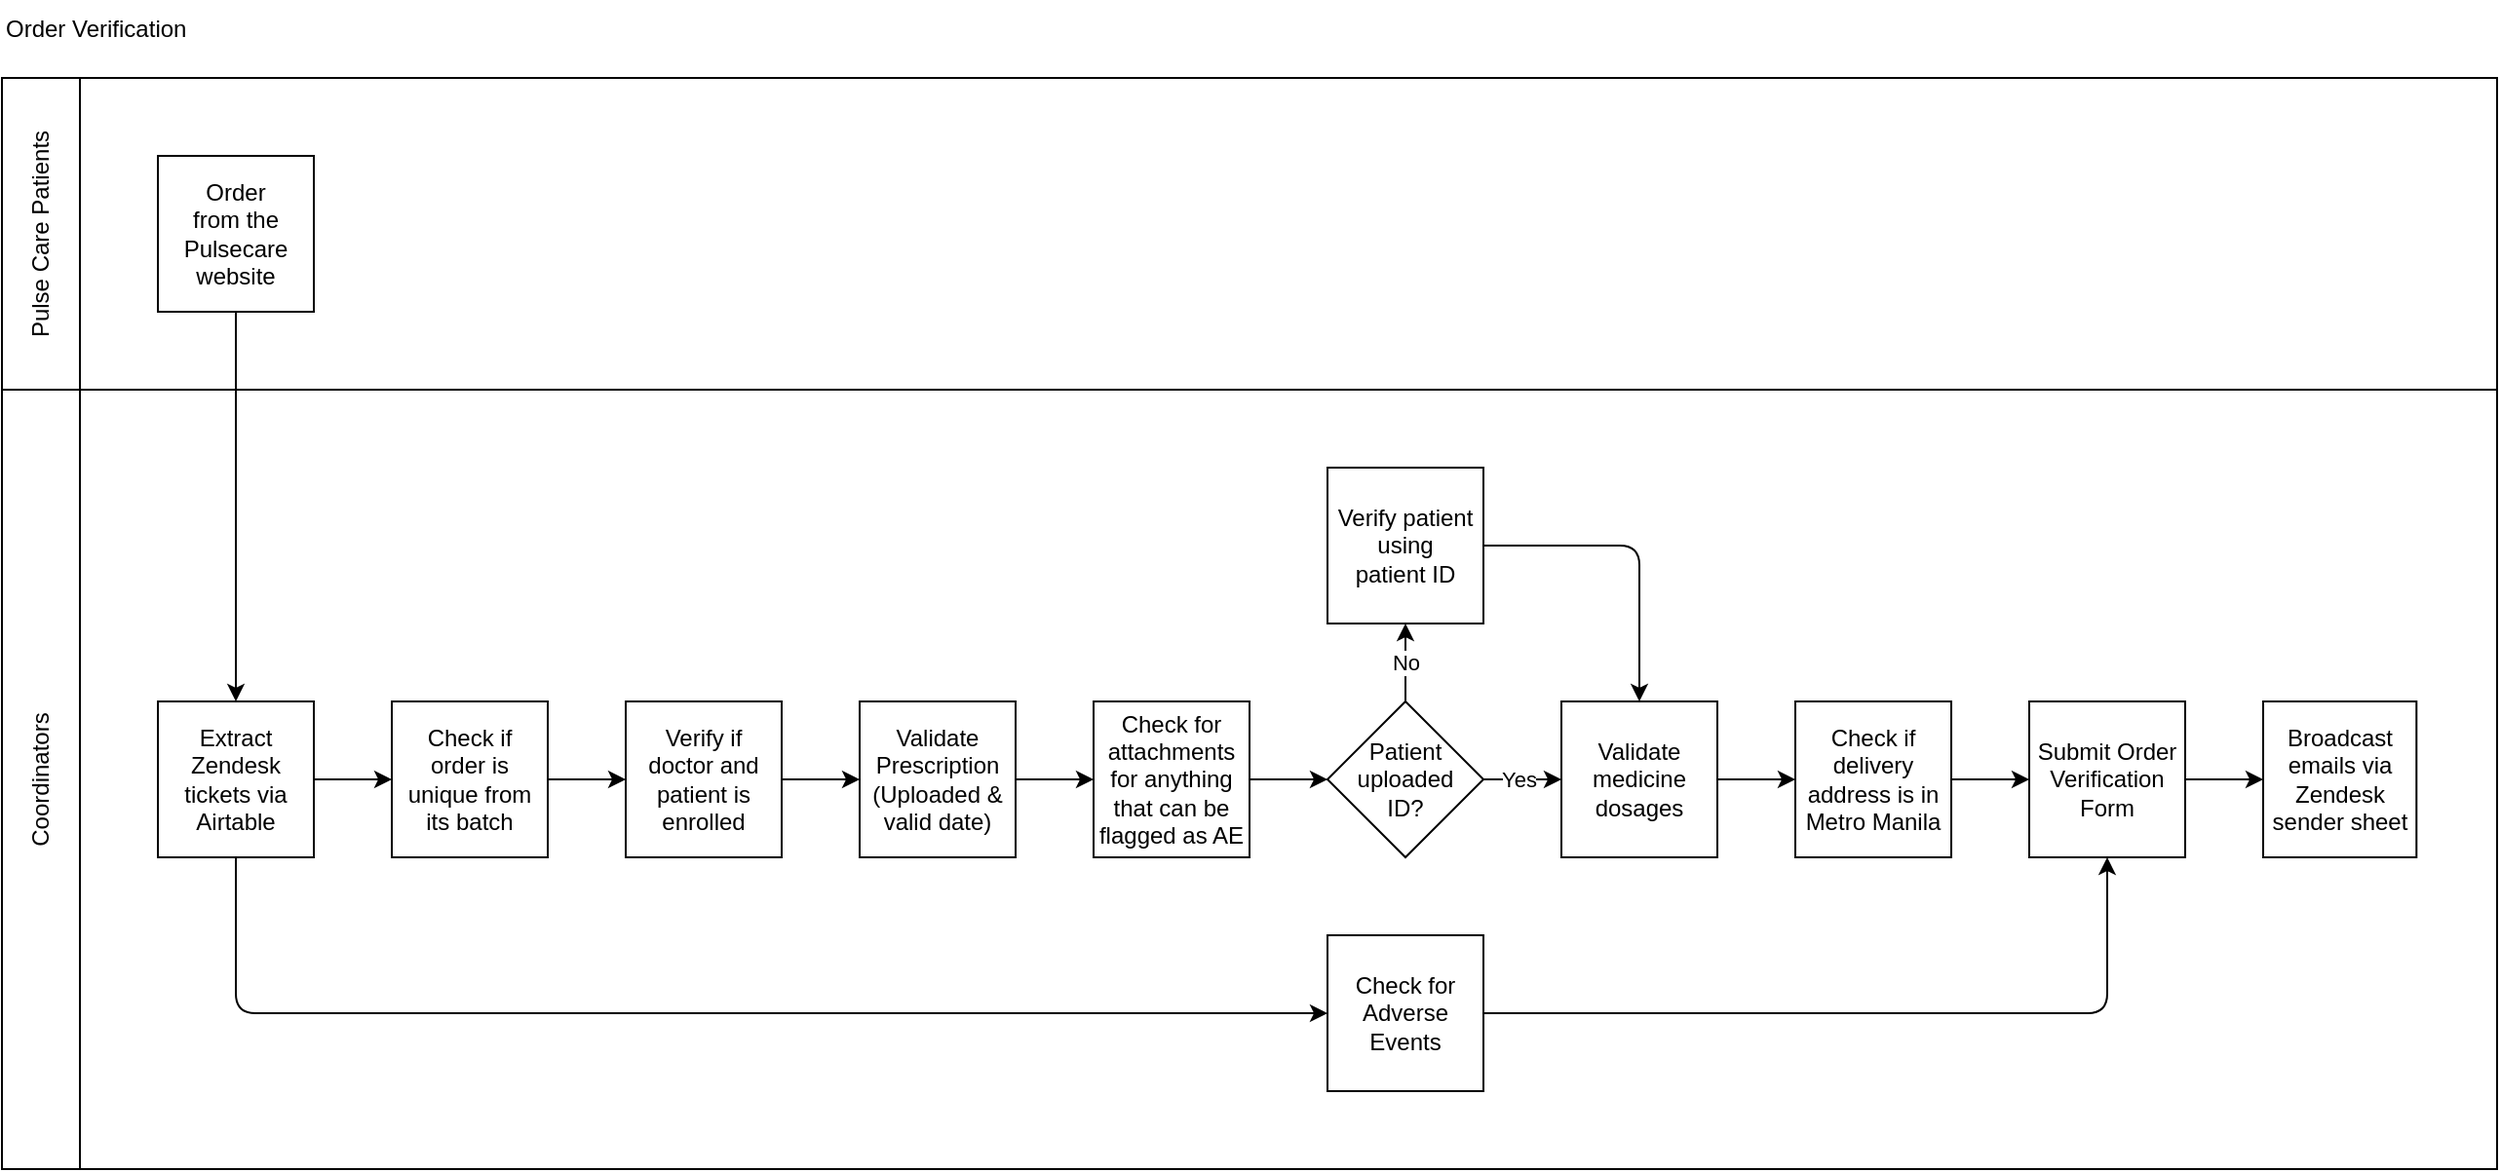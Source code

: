 <mxfile>
    <diagram id="CmBS7UL0gh0eFxzdolgg" name="Data Flow Diagram">
        <mxGraphModel dx="821" dy="-1567" grid="1" gridSize="10" guides="1" tooltips="1" connect="1" arrows="1" fold="1" page="1" pageScale="1" pageWidth="850" pageHeight="1100" math="0" shadow="0">
            <root>
                <mxCell id="0"/>
                <mxCell id="1" parent="0"/>
                <mxCell id="2" value="" style="rounded=0;whiteSpace=wrap;html=1;fillColor=none;container=0;" parent="1" vertex="1">
                    <mxGeometry x="120" y="2480" width="1240" height="400" as="geometry"/>
                </mxCell>
                <mxCell id="3" value="" style="rounded=0;whiteSpace=wrap;html=1;fillColor=none;container=0;" parent="1" vertex="1">
                    <mxGeometry x="120" y="2320" width="1240" height="160" as="geometry"/>
                </mxCell>
                <mxCell id="5" value="Pulse Care Patients" style="rounded=0;whiteSpace=wrap;html=1;fillColor=none;rotation=-90;" parent="1" vertex="1">
                    <mxGeometry x="20" y="2380" width="160" height="40" as="geometry"/>
                </mxCell>
                <mxCell id="6" value="Coordinators" style="rounded=0;whiteSpace=wrap;html=1;fillColor=none;rotation=-90;" parent="1" vertex="1">
                    <mxGeometry x="-100" y="2660" width="400" height="40" as="geometry"/>
                </mxCell>
                <mxCell id="8" style="edgeStyle=none;html=1;entryX=0.5;entryY=0;entryDx=0;entryDy=0;fontSize=12;" parent="1" source="16" target="11" edge="1">
                    <mxGeometry relative="1" as="geometry"/>
                </mxCell>
                <mxCell id="9" style="edgeStyle=none;html=1;entryX=0;entryY=0.5;entryDx=0;entryDy=0;exitX=0.5;exitY=1;exitDx=0;exitDy=0;" parent="1" source="11" target="55" edge="1">
                    <mxGeometry relative="1" as="geometry">
                        <Array as="points">
                            <mxPoint x="200" y="2800"/>
                        </Array>
                    </mxGeometry>
                </mxCell>
                <mxCell id="10" style="edgeStyle=none;html=1;entryX=0;entryY=0.5;entryDx=0;entryDy=0;" parent="1" source="11" target="59" edge="1">
                    <mxGeometry relative="1" as="geometry"/>
                </mxCell>
                <mxCell id="11" value="&lt;font style=&quot;font-size: 12px;&quot;&gt;Extract&lt;br&gt;Zendesk&lt;br&gt;tickets via&lt;br&gt;Airtable&lt;br&gt;&lt;/font&gt;" style="rounded=0;whiteSpace=wrap;html=1;fillColor=none;" parent="1" vertex="1">
                    <mxGeometry x="160" y="2640" width="80" height="80" as="geometry"/>
                </mxCell>
                <mxCell id="16" value="&lt;font style=&quot;font-size: 12px;&quot;&gt;Order&lt;br&gt;from the&lt;br&gt;Pulsecare website&lt;/font&gt;" style="rounded=0;whiteSpace=wrap;html=1;fillColor=none;" parent="1" vertex="1">
                    <mxGeometry x="160" y="2360" width="80" height="80" as="geometry"/>
                </mxCell>
                <mxCell id="32" style="edgeStyle=none;html=1;entryX=0;entryY=0.5;entryDx=0;entryDy=0;" parent="1" source="33" target="35" edge="1">
                    <mxGeometry relative="1" as="geometry">
                        <mxPoint x="520" y="2680" as="targetPoint"/>
                    </mxGeometry>
                </mxCell>
                <mxCell id="33" value="&lt;font style=&quot;font-size: 12px;&quot;&gt;Verify if&lt;br&gt;doctor and&lt;br&gt;patient is&lt;br&gt;enrolled&lt;/font&gt;" style="rounded=0;whiteSpace=wrap;html=1;fillColor=none;" parent="1" vertex="1">
                    <mxGeometry x="400" y="2640" width="80" height="80" as="geometry"/>
                </mxCell>
                <mxCell id="34" style="edgeStyle=none;html=1;entryX=0;entryY=0.5;entryDx=0;entryDy=0;" parent="1" source="35" target="48" edge="1">
                    <mxGeometry relative="1" as="geometry"/>
                </mxCell>
                <mxCell id="35" value="Validate Prescription&lt;br&gt;(Uploaded &amp;amp; valid date)" style="rounded=0;whiteSpace=wrap;html=1;fillColor=none;" parent="1" vertex="1">
                    <mxGeometry x="520" y="2640" width="80" height="80" as="geometry"/>
                </mxCell>
                <mxCell id="36" style="edgeStyle=none;html=1;entryX=0;entryY=0.5;entryDx=0;entryDy=0;" parent="1" source="37" target="39" edge="1">
                    <mxGeometry relative="1" as="geometry"/>
                </mxCell>
                <mxCell id="37" value="&lt;font style=&quot;font-size: 12px;&quot;&gt;Validate medicine dosages&lt;/font&gt;" style="rounded=0;whiteSpace=wrap;html=1;fillColor=none;" parent="1" vertex="1">
                    <mxGeometry x="880" y="2640" width="80" height="80" as="geometry"/>
                </mxCell>
                <mxCell id="38" style="edgeStyle=none;html=1;entryX=0;entryY=0.5;entryDx=0;entryDy=0;" parent="1" source="39" target="41" edge="1">
                    <mxGeometry relative="1" as="geometry"/>
                </mxCell>
                <mxCell id="39" value="&lt;font style=&quot;font-size: 12px;&quot;&gt;Check if delivery address is in&lt;br&gt;Metro Manila&lt;/font&gt;" style="rounded=0;whiteSpace=wrap;html=1;fillColor=none;" parent="1" vertex="1">
                    <mxGeometry x="1000" y="2640" width="80" height="80" as="geometry"/>
                </mxCell>
                <mxCell id="40" style="edgeStyle=none;html=1;entryX=0;entryY=0.5;entryDx=0;entryDy=0;" parent="1" source="41" target="43" edge="1">
                    <mxGeometry relative="1" as="geometry"/>
                </mxCell>
                <mxCell id="41" value="Submit Order Verification Form" style="rounded=0;whiteSpace=wrap;html=1;fillColor=none;" parent="1" vertex="1">
                    <mxGeometry x="1120" y="2640" width="80" height="80" as="geometry"/>
                </mxCell>
                <mxCell id="43" value="Broadcast emails via Zendesk sender sheet" style="rounded=0;whiteSpace=wrap;html=1;fillColor=none;" parent="1" vertex="1">
                    <mxGeometry x="1240.003" y="2640" width="78.644" height="80" as="geometry"/>
                </mxCell>
                <mxCell id="47" style="edgeStyle=none;html=1;" parent="1" source="48" target="53" edge="1">
                    <mxGeometry relative="1" as="geometry"/>
                </mxCell>
                <mxCell id="48" value="Check for attachments for anything that can be flagged as AE" style="rounded=0;whiteSpace=wrap;html=1;fillColor=none;" parent="1" vertex="1">
                    <mxGeometry x="640" y="2640" width="80" height="80" as="geometry"/>
                </mxCell>
                <mxCell id="49" style="edgeStyle=none;html=1;entryX=0;entryY=0.5;entryDx=0;entryDy=0;" parent="1" source="53" target="37" edge="1">
                    <mxGeometry relative="1" as="geometry"/>
                </mxCell>
                <mxCell id="50" value="Yes" style="edgeLabel;html=1;align=center;verticalAlign=middle;resizable=0;points=[];" parent="49" vertex="1" connectable="0">
                    <mxGeometry x="-0.108" y="1" relative="1" as="geometry">
                        <mxPoint y="1" as="offset"/>
                    </mxGeometry>
                </mxCell>
                <mxCell id="51" style="edgeStyle=none;html=1;" parent="1" source="53" target="57" edge="1">
                    <mxGeometry relative="1" as="geometry"/>
                </mxCell>
                <mxCell id="52" value="No" style="edgeLabel;html=1;align=center;verticalAlign=middle;resizable=0;points=[];" parent="51" vertex="1" connectable="0">
                    <mxGeometry x="-0.363" relative="1" as="geometry">
                        <mxPoint y="-8" as="offset"/>
                    </mxGeometry>
                </mxCell>
                <mxCell id="53" value="Patient uploaded&lt;br&gt;ID?" style="rhombus;whiteSpace=wrap;html=1;" parent="1" vertex="1">
                    <mxGeometry x="760" y="2640" width="80" height="80" as="geometry"/>
                </mxCell>
                <mxCell id="54" style="edgeStyle=none;html=1;entryX=0.5;entryY=1;entryDx=0;entryDy=0;" parent="1" source="55" target="41" edge="1">
                    <mxGeometry relative="1" as="geometry">
                        <Array as="points">
                            <mxPoint x="1160" y="2800"/>
                        </Array>
                    </mxGeometry>
                </mxCell>
                <mxCell id="55" value="Check for&lt;br&gt;Adverse&lt;br&gt;Events" style="rounded=0;whiteSpace=wrap;html=1;fillColor=none;" parent="1" vertex="1">
                    <mxGeometry x="760" y="2760" width="80" height="80" as="geometry"/>
                </mxCell>
                <mxCell id="56" style="edgeStyle=none;html=1;entryX=0.5;entryY=0;entryDx=0;entryDy=0;" parent="1" source="57" target="37" edge="1">
                    <mxGeometry relative="1" as="geometry">
                        <Array as="points">
                            <mxPoint x="920" y="2560"/>
                        </Array>
                    </mxGeometry>
                </mxCell>
                <mxCell id="57" value="Verify patient using&lt;br&gt;patient ID" style="rounded=0;whiteSpace=wrap;html=1;fillColor=none;" parent="1" vertex="1">
                    <mxGeometry x="760" y="2520" width="80" height="80" as="geometry"/>
                </mxCell>
                <mxCell id="58" style="edgeStyle=none;html=1;" parent="1" source="59" target="33" edge="1">
                    <mxGeometry relative="1" as="geometry"/>
                </mxCell>
                <mxCell id="59" value="&lt;font style=&quot;font-size: 12px;&quot;&gt;Check if&lt;br&gt;order is unique from&lt;br&gt;its batch&lt;br&gt;&lt;/font&gt;" style="rounded=0;whiteSpace=wrap;html=1;fillColor=none;" parent="1" vertex="1">
                    <mxGeometry x="280" y="2640" width="80" height="80" as="geometry"/>
                </mxCell>
                <mxCell id="60" value="Order Verification" style="text;html=1;align=left;verticalAlign=middle;resizable=0;points=[];autosize=1;strokeColor=none;fillColor=none;" parent="1" vertex="1">
                    <mxGeometry x="80" y="2280" width="120" height="30" as="geometry"/>
                </mxCell>
            </root>
        </mxGraphModel>
    </diagram>
    <diagram id="OAnDzm1tk-_P3TmkvpsR" name="Decision Tree">
        <mxGraphModel dx="1037" dy="2110" grid="1" gridSize="10" guides="1" tooltips="1" connect="1" arrows="1" fold="1" page="1" pageScale="1" pageWidth="850" pageHeight="1100" math="0" shadow="0">
            <root>
                <mxCell id="0"/>
                <mxCell id="1" parent="0"/>
                <mxCell id="olfd3m0QtoPjhlnfAnK3-72" value="Order Verification" style="text;html=1;align=left;verticalAlign=middle;resizable=0;points=[];autosize=1;strokeColor=none;fillColor=none;" parent="1" vertex="1">
                    <mxGeometry x="1760" y="80" width="120" height="30" as="geometry"/>
                </mxCell>
                <mxCell id="91wBAYQt74z-0xyMlqAN-1" style="edgeStyle=none;html=1;exitX=0.5;exitY=1;exitDx=0;exitDy=0;entryX=0.5;entryY=0;entryDx=0;entryDy=0;" parent="1" source="91wBAYQt74z-0xyMlqAN-5" target="91wBAYQt74z-0xyMlqAN-6" edge="1">
                    <mxGeometry relative="1" as="geometry">
                        <Array as="points">
                            <mxPoint x="1900" y="220"/>
                            <mxPoint x="1820" y="220"/>
                        </Array>
                    </mxGeometry>
                </mxCell>
                <mxCell id="91wBAYQt74z-0xyMlqAN-2" value="No" style="edgeLabel;html=1;align=center;verticalAlign=middle;resizable=0;points=[];" parent="91wBAYQt74z-0xyMlqAN-1" vertex="1" connectable="0">
                    <mxGeometry x="0.045" y="-1" relative="1" as="geometry">
                        <mxPoint as="offset"/>
                    </mxGeometry>
                </mxCell>
                <mxCell id="91wBAYQt74z-0xyMlqAN-3" style="edgeStyle=none;html=1;exitX=0.5;exitY=1;exitDx=0;exitDy=0;entryX=0.5;entryY=0;entryDx=0;entryDy=0;" parent="1" source="91wBAYQt74z-0xyMlqAN-5" edge="1">
                    <mxGeometry relative="1" as="geometry">
                        <mxPoint x="1980" y="240" as="targetPoint"/>
                        <Array as="points">
                            <mxPoint x="1900" y="220"/>
                            <mxPoint x="1980" y="220"/>
                        </Array>
                    </mxGeometry>
                </mxCell>
                <mxCell id="91wBAYQt74z-0xyMlqAN-4" value="Yes" style="edgeLabel;html=1;align=center;verticalAlign=middle;resizable=0;points=[];" parent="91wBAYQt74z-0xyMlqAN-3" vertex="1" connectable="0">
                    <mxGeometry x="-0.102" y="1" relative="1" as="geometry">
                        <mxPoint x="6" as="offset"/>
                    </mxGeometry>
                </mxCell>
                <mxCell id="91wBAYQt74z-0xyMlqAN-5" value="&lt;font style=&quot;font-size: 12px;&quot;&gt;Unique order for this batch?&lt;br&gt;&lt;/font&gt;" style="rounded=0;whiteSpace=wrap;html=1;fillColor=none;" parent="1" vertex="1">
                    <mxGeometry x="1840" y="140" width="120" height="60" as="geometry"/>
                </mxCell>
                <mxCell id="91wBAYQt74z-0xyMlqAN-6" value="&lt;font style=&quot;font-size: 12px;&quot;&gt;Duplicate Order&lt;br&gt;SMS&lt;br&gt;&lt;/font&gt;" style="rounded=0;whiteSpace=wrap;html=1;fillColor=none;" parent="1" vertex="1">
                    <mxGeometry x="1760" y="240" width="120" height="60" as="geometry"/>
                </mxCell>
                <mxCell id="91wBAYQt74z-0xyMlqAN-8" style="edgeStyle=none;html=1;exitX=0.5;exitY=1;exitDx=0;exitDy=0;entryX=0.5;entryY=0;entryDx=0;entryDy=0;" parent="1" source="91wBAYQt74z-0xyMlqAN-12" target="91wBAYQt74z-0xyMlqAN-18" edge="1">
                    <mxGeometry relative="1" as="geometry">
                        <Array as="points">
                            <mxPoint x="2100" y="980"/>
                            <mxPoint x="1980" y="980"/>
                        </Array>
                    </mxGeometry>
                </mxCell>
                <mxCell id="91wBAYQt74z-0xyMlqAN-9" value="No" style="edgeLabel;html=1;align=center;verticalAlign=middle;resizable=0;points=[];" parent="91wBAYQt74z-0xyMlqAN-8" vertex="1" connectable="0">
                    <mxGeometry x="0.034" y="-2" relative="1" as="geometry">
                        <mxPoint x="43" y="2" as="offset"/>
                    </mxGeometry>
                </mxCell>
                <mxCell id="91wBAYQt74z-0xyMlqAN-10" style="edgeStyle=none;html=1;exitX=0.5;exitY=1;exitDx=0;exitDy=0;entryX=0.5;entryY=0;entryDx=0;entryDy=0;" parent="1" source="91wBAYQt74z-0xyMlqAN-12" target="91wBAYQt74z-0xyMlqAN-47" edge="1">
                    <mxGeometry relative="1" as="geometry">
                        <Array as="points">
                            <mxPoint x="2100" y="980"/>
                            <mxPoint x="2140" y="980"/>
                        </Array>
                    </mxGeometry>
                </mxCell>
                <mxCell id="91wBAYQt74z-0xyMlqAN-11" value="Yes" style="edgeLabel;html=1;align=center;verticalAlign=middle;resizable=0;points=[];" parent="91wBAYQt74z-0xyMlqAN-10" vertex="1" connectable="0">
                    <mxGeometry x="0.002" relative="1" as="geometry">
                        <mxPoint as="offset"/>
                    </mxGeometry>
                </mxCell>
                <mxCell id="91wBAYQt74z-0xyMlqAN-12" value="&lt;font style=&quot;font-size: 12px;&quot;&gt;Uploaded Prescription?&lt;br&gt;&lt;/font&gt;" style="rounded=0;whiteSpace=wrap;html=1;fillColor=none;" parent="1" vertex="1">
                    <mxGeometry x="2040" y="900" width="120" height="60" as="geometry"/>
                </mxCell>
                <mxCell id="91wBAYQt74z-0xyMlqAN-18" value="&lt;font style=&quot;font-size: 12px;&quot;&gt;No Prescription&lt;br&gt;SMS&lt;br&gt;&lt;/font&gt;" style="rounded=0;whiteSpace=wrap;html=1;fillColor=none;" parent="1" vertex="1">
                    <mxGeometry x="1920" y="1000" width="120" height="60" as="geometry"/>
                </mxCell>
                <mxCell id="91wBAYQt74z-0xyMlqAN-19" style="edgeStyle=none;html=1;exitX=0.5;exitY=1;exitDx=0;exitDy=0;entryX=0.5;entryY=0;entryDx=0;entryDy=0;" parent="1" source="91wBAYQt74z-0xyMlqAN-23" target="91wBAYQt74z-0xyMlqAN-24" edge="1">
                    <mxGeometry relative="1" as="geometry">
                        <Array as="points">
                            <mxPoint x="2220" y="1280"/>
                            <mxPoint x="2100" y="1280"/>
                        </Array>
                    </mxGeometry>
                </mxCell>
                <mxCell id="91wBAYQt74z-0xyMlqAN-20" value="No" style="edgeLabel;html=1;align=center;verticalAlign=middle;resizable=0;points=[];" parent="91wBAYQt74z-0xyMlqAN-19" vertex="1" connectable="0">
                    <mxGeometry x="-0.0" relative="1" as="geometry">
                        <mxPoint x="40" as="offset"/>
                    </mxGeometry>
                </mxCell>
                <mxCell id="91wBAYQt74z-0xyMlqAN-21" style="edgeStyle=none;html=1;exitX=0.5;exitY=1;exitDx=0;exitDy=0;entryX=0.5;entryY=0;entryDx=0;entryDy=0;" parent="1" source="91wBAYQt74z-0xyMlqAN-23" target="91wBAYQt74z-0xyMlqAN-29" edge="1">
                    <mxGeometry relative="1" as="geometry">
                        <Array as="points">
                            <mxPoint x="2220" y="1280"/>
                            <mxPoint x="2260" y="1280"/>
                        </Array>
                    </mxGeometry>
                </mxCell>
                <mxCell id="91wBAYQt74z-0xyMlqAN-22" value="Yes" style="edgeLabel;html=1;align=center;verticalAlign=middle;resizable=0;points=[];" parent="91wBAYQt74z-0xyMlqAN-21" vertex="1" connectable="0">
                    <mxGeometry x="0.008" relative="1" as="geometry">
                        <mxPoint as="offset"/>
                    </mxGeometry>
                </mxCell>
                <mxCell id="91wBAYQt74z-0xyMlqAN-23" value="&lt;font style=&quot;font-size: 12px;&quot;&gt;Valid Prescription?&lt;br&gt;&lt;/font&gt;" style="rounded=0;whiteSpace=wrap;html=1;fillColor=none;" parent="1" vertex="1">
                    <mxGeometry x="2160" y="1200" width="120" height="60" as="geometry"/>
                </mxCell>
                <mxCell id="91wBAYQt74z-0xyMlqAN-24" value="&lt;font style=&quot;font-size: 12px;&quot;&gt;No Prescription&lt;br&gt;SMS&lt;br&gt;&lt;/font&gt;" style="rounded=0;whiteSpace=wrap;html=1;fillColor=none;" parent="1" vertex="1">
                    <mxGeometry x="2040" y="1300" width="120" height="60" as="geometry"/>
                </mxCell>
                <mxCell id="91wBAYQt74z-0xyMlqAN-25" style="edgeStyle=none;html=1;exitX=0.5;exitY=1;exitDx=0;exitDy=0;entryX=0.5;entryY=0;entryDx=0;entryDy=0;" parent="1" source="91wBAYQt74z-0xyMlqAN-29" target="91wBAYQt74z-0xyMlqAN-30" edge="1">
                    <mxGeometry relative="1" as="geometry">
                        <Array as="points">
                            <mxPoint x="2260" y="1380"/>
                            <mxPoint x="2140" y="1380"/>
                        </Array>
                    </mxGeometry>
                </mxCell>
                <mxCell id="91wBAYQt74z-0xyMlqAN-26" value="No" style="edgeLabel;html=1;align=center;verticalAlign=middle;resizable=0;points=[];" parent="91wBAYQt74z-0xyMlqAN-25" vertex="1" connectable="0">
                    <mxGeometry x="-0.003" relative="1" as="geometry">
                        <mxPoint x="40" as="offset"/>
                    </mxGeometry>
                </mxCell>
                <mxCell id="91wBAYQt74z-0xyMlqAN-27" style="edgeStyle=none;html=1;exitX=0.5;exitY=1;exitDx=0;exitDy=0;entryX=0.5;entryY=0;entryDx=0;entryDy=0;" parent="1" source="91wBAYQt74z-0xyMlqAN-29" edge="1">
                    <mxGeometry relative="1" as="geometry">
                        <Array as="points">
                            <mxPoint x="2260" y="1380"/>
                            <mxPoint x="2300" y="1380"/>
                        </Array>
                        <mxPoint x="2300" y="1400" as="targetPoint"/>
                    </mxGeometry>
                </mxCell>
                <mxCell id="91wBAYQt74z-0xyMlqAN-28" value="Yes" style="edgeLabel;html=1;align=center;verticalAlign=middle;resizable=0;points=[];" parent="91wBAYQt74z-0xyMlqAN-27" vertex="1" connectable="0">
                    <mxGeometry x="0.006" relative="1" as="geometry">
                        <mxPoint as="offset"/>
                    </mxGeometry>
                </mxCell>
                <mxCell id="91wBAYQt74z-0xyMlqAN-29" value="&lt;font style=&quot;font-size: 12px;&quot;&gt;Metro Manila Delivery?&lt;br&gt;&lt;/font&gt;" style="rounded=0;whiteSpace=wrap;html=1;fillColor=none;" parent="1" vertex="1">
                    <mxGeometry x="2200" y="1300" width="120" height="60" as="geometry"/>
                </mxCell>
                <mxCell id="91wBAYQt74z-0xyMlqAN-30" value="&lt;font style=&quot;font-size: 12px;&quot;&gt;Non-MM Delivery&lt;br&gt;SMS&lt;br&gt;&lt;/font&gt;" style="rounded=0;whiteSpace=wrap;html=1;fillColor=none;" parent="1" vertex="1">
                    <mxGeometry x="2080" y="1400" width="120" height="60" as="geometry"/>
                </mxCell>
                <mxCell id="91wBAYQt74z-0xyMlqAN-31" style="edgeStyle=none;html=1;exitX=0.5;exitY=1;exitDx=0;exitDy=0;entryX=0.5;entryY=0;entryDx=0;entryDy=0;" parent="1" source="91wBAYQt74z-0xyMlqAN-35" target="91wBAYQt74z-0xyMlqAN-36" edge="1">
                    <mxGeometry relative="1" as="geometry">
                        <Array as="points">
                            <mxPoint x="2180" y="1180"/>
                            <mxPoint x="2060" y="1180"/>
                        </Array>
                    </mxGeometry>
                </mxCell>
                <mxCell id="91wBAYQt74z-0xyMlqAN-32" value="No" style="edgeLabel;html=1;align=center;verticalAlign=middle;resizable=0;points=[];" parent="91wBAYQt74z-0xyMlqAN-31" vertex="1" connectable="0">
                    <mxGeometry x="-0.001" relative="1" as="geometry">
                        <mxPoint x="40" as="offset"/>
                    </mxGeometry>
                </mxCell>
                <mxCell id="91wBAYQt74z-0xyMlqAN-33" style="edgeStyle=none;html=1;exitX=0.5;exitY=1;exitDx=0;exitDy=0;entryX=0.5;entryY=0;entryDx=0;entryDy=0;" parent="1" source="91wBAYQt74z-0xyMlqAN-35" target="91wBAYQt74z-0xyMlqAN-23" edge="1">
                    <mxGeometry relative="1" as="geometry">
                        <Array as="points">
                            <mxPoint x="2180" y="1180"/>
                            <mxPoint x="2220" y="1180"/>
                        </Array>
                    </mxGeometry>
                </mxCell>
                <mxCell id="91wBAYQt74z-0xyMlqAN-34" value="Yes" style="edgeLabel;html=1;align=center;verticalAlign=middle;resizable=0;points=[];" parent="91wBAYQt74z-0xyMlqAN-33" vertex="1" connectable="0">
                    <mxGeometry x="0.002" relative="1" as="geometry">
                        <mxPoint as="offset"/>
                    </mxGeometry>
                </mxCell>
                <mxCell id="91wBAYQt74z-0xyMlqAN-35" value="&lt;font style=&quot;font-size: 12px;&quot;&gt;Order quantity exceeded prescription?&lt;br&gt;&lt;/font&gt;" style="rounded=0;whiteSpace=wrap;html=1;fillColor=none;" parent="1" vertex="1">
                    <mxGeometry x="2120" y="1100" width="120" height="60" as="geometry"/>
                </mxCell>
                <mxCell id="91wBAYQt74z-0xyMlqAN-36" value="&lt;font style=&quot;font-size: 12px;&quot;&gt;Renew RX&lt;br&gt;SMS&lt;br&gt;&lt;/font&gt;" style="rounded=0;whiteSpace=wrap;html=1;fillColor=none;" parent="1" vertex="1">
                    <mxGeometry x="2000" y="1200" width="120" height="60" as="geometry"/>
                </mxCell>
                <mxCell id="91wBAYQt74z-0xyMlqAN-37" value="&lt;font style=&quot;font-size: 12px;&quot;&gt;Unenrolled Patient&lt;br&gt;SMS&lt;br&gt;&lt;/font&gt;" style="rounded=0;whiteSpace=wrap;html=1;fillColor=none;" parent="1" vertex="1">
                    <mxGeometry x="1760" y="540" width="120" height="60" as="geometry"/>
                </mxCell>
                <mxCell id="91wBAYQt74z-0xyMlqAN-38" style="edgeStyle=none;html=1;exitX=0.5;exitY=1;exitDx=0;exitDy=0;" parent="1" source="91wBAYQt74z-0xyMlqAN-42" edge="1">
                    <mxGeometry relative="1" as="geometry">
                        <Array as="points">
                            <mxPoint x="2060" y="520"/>
                            <mxPoint x="2100" y="520"/>
                        </Array>
                        <mxPoint x="2100" y="540" as="targetPoint"/>
                    </mxGeometry>
                </mxCell>
                <mxCell id="91wBAYQt74z-0xyMlqAN-39" value="Yes" style="edgeLabel;html=1;align=center;verticalAlign=middle;resizable=0;points=[];" parent="91wBAYQt74z-0xyMlqAN-38" vertex="1" connectable="0">
                    <mxGeometry x="-0.085" y="1" relative="1" as="geometry">
                        <mxPoint x="3" y="1" as="offset"/>
                    </mxGeometry>
                </mxCell>
                <mxCell id="91wBAYQt74z-0xyMlqAN-40" style="edgeStyle=none;html=1;exitX=0.5;exitY=1;exitDx=0;exitDy=0;entryX=0.5;entryY=0;entryDx=0;entryDy=0;" parent="1" source="91wBAYQt74z-0xyMlqAN-42" target="91wBAYQt74z-0xyMlqAN-37" edge="1">
                    <mxGeometry relative="1" as="geometry">
                        <Array as="points">
                            <mxPoint x="2060" y="520"/>
                            <mxPoint x="1820" y="520"/>
                        </Array>
                    </mxGeometry>
                </mxCell>
                <mxCell id="91wBAYQt74z-0xyMlqAN-41" value="No" style="edgeLabel;html=1;align=center;verticalAlign=middle;resizable=0;points=[];" parent="91wBAYQt74z-0xyMlqAN-40" vertex="1" connectable="0">
                    <mxGeometry x="-0.195" y="-2" relative="1" as="geometry">
                        <mxPoint x="73" y="2" as="offset"/>
                    </mxGeometry>
                </mxCell>
                <mxCell id="91wBAYQt74z-0xyMlqAN-42" value="&lt;font style=&quot;font-size: 12px;&quot;&gt;Enrolled Patient?&lt;br&gt;&lt;/font&gt;" style="rounded=0;whiteSpace=wrap;html=1;fillColor=none;" parent="1" vertex="1">
                    <mxGeometry x="2000" y="440" width="120" height="60" as="geometry"/>
                </mxCell>
                <mxCell id="91wBAYQt74z-0xyMlqAN-43" style="edgeStyle=none;html=1;exitX=0.5;exitY=1;exitDx=0;exitDy=0;entryX=0.5;entryY=0;entryDx=0;entryDy=0;" parent="1" source="91wBAYQt74z-0xyMlqAN-47" target="91wBAYQt74z-0xyMlqAN-48" edge="1">
                    <mxGeometry relative="1" as="geometry">
                        <Array as="points">
                            <mxPoint x="2140" y="1080"/>
                            <mxPoint x="2020" y="1080"/>
                        </Array>
                    </mxGeometry>
                </mxCell>
                <mxCell id="91wBAYQt74z-0xyMlqAN-44" value="No" style="edgeLabel;html=1;align=center;verticalAlign=middle;resizable=0;points=[];" parent="91wBAYQt74z-0xyMlqAN-43" vertex="1" connectable="0">
                    <mxGeometry x="0.016" y="-2" relative="1" as="geometry">
                        <mxPoint x="41" y="2" as="offset"/>
                    </mxGeometry>
                </mxCell>
                <mxCell id="91wBAYQt74z-0xyMlqAN-45" style="edgeStyle=none;html=1;exitX=0.5;exitY=1;exitDx=0;exitDy=0;entryX=0.5;entryY=0;entryDx=0;entryDy=0;" parent="1" source="91wBAYQt74z-0xyMlqAN-47" target="91wBAYQt74z-0xyMlqAN-35" edge="1">
                    <mxGeometry relative="1" as="geometry">
                        <Array as="points">
                            <mxPoint x="2140" y="1080"/>
                            <mxPoint x="2180" y="1080"/>
                        </Array>
                    </mxGeometry>
                </mxCell>
                <mxCell id="91wBAYQt74z-0xyMlqAN-46" value="Yes" style="edgeLabel;html=1;align=center;verticalAlign=middle;resizable=0;points=[];" parent="91wBAYQt74z-0xyMlqAN-45" vertex="1" connectable="0">
                    <mxGeometry x="0.019" y="-1" relative="1" as="geometry">
                        <mxPoint x="-1" y="-1" as="offset"/>
                    </mxGeometry>
                </mxCell>
                <mxCell id="91wBAYQt74z-0xyMlqAN-47" value="&lt;font style=&quot;font-size: 12px;&quot;&gt;Valid Prescription Date (&amp;lt;1 year / not postdated)?&lt;br&gt;&lt;/font&gt;" style="rounded=0;whiteSpace=wrap;html=1;fillColor=none;" parent="1" vertex="1">
                    <mxGeometry x="2080" y="1000" width="120" height="60" as="geometry"/>
                </mxCell>
                <mxCell id="91wBAYQt74z-0xyMlqAN-48" value="&lt;font style=&quot;font-size: 12px;&quot;&gt;Outdated / Postdated&lt;br&gt;RX SMS&lt;br&gt;&lt;/font&gt;" style="rounded=0;whiteSpace=wrap;html=1;fillColor=none;" parent="1" vertex="1">
                    <mxGeometry x="1960" y="1100" width="120" height="60" as="geometry"/>
                </mxCell>
                <mxCell id="91wBAYQt74z-0xyMlqAN-49" value="&lt;font style=&quot;font-size: 12px;&quot;&gt;Order Acknowledgement SMS&lt;br&gt;&lt;br&gt;(With Bank Details)&lt;br&gt;&lt;/font&gt;" style="rounded=0;whiteSpace=wrap;html=1;fillColor=none;" parent="1" vertex="1">
                    <mxGeometry x="2320" y="1500" width="120" height="120" as="geometry"/>
                </mxCell>
                <mxCell id="91wBAYQt74z-0xyMlqAN-50" value="&lt;font style=&quot;font-size: 12px;&quot;&gt;Order Acknowledgement SMS&lt;br&gt;&lt;br&gt;(No Bank Details)&lt;br&gt;&lt;/font&gt;" style="rounded=0;whiteSpace=wrap;html=1;fillColor=none;" parent="1" vertex="1">
                    <mxGeometry x="2160" y="1500" width="120" height="120" as="geometry"/>
                </mxCell>
                <mxCell id="91wBAYQt74z-0xyMlqAN-52" style="edgeStyle=none;html=1;exitX=0.5;exitY=1;exitDx=0;exitDy=0;entryX=0.5;entryY=0;entryDx=0;entryDy=0;" parent="1" edge="1">
                    <mxGeometry relative="1" as="geometry">
                        <Array as="points">
                            <mxPoint x="2780" y="1220"/>
                            <mxPoint x="2700" y="1220"/>
                        </Array>
                        <mxPoint x="2780" y="1200" as="sourcePoint"/>
                    </mxGeometry>
                </mxCell>
                <mxCell id="91wBAYQt74z-0xyMlqAN-57" style="edgeStyle=none;html=1;exitX=0.5;exitY=1;exitDx=0;exitDy=0;entryX=0.5;entryY=0;entryDx=0;entryDy=0;" parent="1" source="91wBAYQt74z-0xyMlqAN-61" target="91wBAYQt74z-0xyMlqAN-50" edge="1">
                    <mxGeometry relative="1" as="geometry">
                        <Array as="points">
                            <mxPoint x="2300" y="1480"/>
                            <mxPoint x="2220" y="1480"/>
                        </Array>
                    </mxGeometry>
                </mxCell>
                <mxCell id="91wBAYQt74z-0xyMlqAN-58" value="Cash on Delivery" style="edgeLabel;html=1;align=center;verticalAlign=middle;resizable=0;points=[];" parent="91wBAYQt74z-0xyMlqAN-57" vertex="1" connectable="0">
                    <mxGeometry x="0.325" relative="1" as="geometry">
                        <mxPoint as="offset"/>
                    </mxGeometry>
                </mxCell>
                <mxCell id="91wBAYQt74z-0xyMlqAN-59" style="edgeStyle=none;html=1;exitX=0.5;exitY=1;exitDx=0;exitDy=0;entryX=0.5;entryY=0;entryDx=0;entryDy=0;" parent="1" source="91wBAYQt74z-0xyMlqAN-61" target="91wBAYQt74z-0xyMlqAN-49" edge="1">
                    <mxGeometry relative="1" as="geometry">
                        <Array as="points">
                            <mxPoint x="2300" y="1480"/>
                            <mxPoint x="2380" y="1480"/>
                        </Array>
                    </mxGeometry>
                </mxCell>
                <mxCell id="91wBAYQt74z-0xyMlqAN-60" value="Bank Transfer" style="edgeLabel;html=1;align=center;verticalAlign=middle;resizable=0;points=[];" parent="91wBAYQt74z-0xyMlqAN-59" vertex="1" connectable="0">
                    <mxGeometry x="0.342" relative="1" as="geometry">
                        <mxPoint as="offset"/>
                    </mxGeometry>
                </mxCell>
                <mxCell id="91wBAYQt74z-0xyMlqAN-61" value="&lt;font style=&quot;font-size: 12px;&quot;&gt;Payment Method?&lt;br&gt;&lt;/font&gt;" style="rounded=0;whiteSpace=wrap;html=1;fillColor=none;" parent="1" vertex="1">
                    <mxGeometry x="2240" y="1400" width="120" height="60" as="geometry"/>
                </mxCell>
                <mxCell id="91wBAYQt74z-0xyMlqAN-62" style="edgeStyle=none;html=1;entryX=0.5;entryY=0;entryDx=0;entryDy=0;exitX=0.5;exitY=1;exitDx=0;exitDy=0;" parent="1" source="91wBAYQt74z-0xyMlqAN-66" target="91wBAYQt74z-0xyMlqAN-71" edge="1">
                    <mxGeometry relative="1" as="geometry">
                        <Array as="points">
                            <mxPoint x="1980" y="320"/>
                            <mxPoint x="2020" y="320"/>
                        </Array>
                    </mxGeometry>
                </mxCell>
                <mxCell id="91wBAYQt74z-0xyMlqAN-63" value="Yes" style="edgeLabel;html=1;align=center;verticalAlign=middle;resizable=0;points=[];" parent="91wBAYQt74z-0xyMlqAN-62" vertex="1" connectable="0">
                    <mxGeometry x="0.14" y="1" relative="1" as="geometry">
                        <mxPoint x="-6" as="offset"/>
                    </mxGeometry>
                </mxCell>
                <mxCell id="91wBAYQt74z-0xyMlqAN-64" style="edgeStyle=none;html=1;exitX=0.5;exitY=1;exitDx=0;exitDy=0;entryX=0.5;entryY=0;entryDx=0;entryDy=0;" parent="1" source="91wBAYQt74z-0xyMlqAN-66" target="91wBAYQt74z-0xyMlqAN-37" edge="1">
                    <mxGeometry relative="1" as="geometry">
                        <Array as="points">
                            <mxPoint x="1980" y="320"/>
                            <mxPoint x="1820" y="320"/>
                        </Array>
                    </mxGeometry>
                </mxCell>
                <mxCell id="91wBAYQt74z-0xyMlqAN-65" value="No&lt;br&gt;" style="edgeLabel;html=1;align=center;verticalAlign=middle;resizable=0;points=[];" parent="91wBAYQt74z-0xyMlqAN-64" vertex="1" connectable="0">
                    <mxGeometry x="-0.504" y="-2" relative="1" as="geometry">
                        <mxPoint x="59" as="offset"/>
                    </mxGeometry>
                </mxCell>
                <mxCell id="91wBAYQt74z-0xyMlqAN-66" value="&lt;font style=&quot;font-size: 12px;&quot;&gt;Uploaded ID?&lt;br&gt;&lt;/font&gt;" style="rounded=0;whiteSpace=wrap;html=1;fillColor=none;" parent="1" vertex="1">
                    <mxGeometry x="1920" y="240" width="120" height="60" as="geometry"/>
                </mxCell>
                <mxCell id="91wBAYQt74z-0xyMlqAN-67" style="edgeStyle=none;html=1;entryX=0.5;entryY=0;entryDx=0;entryDy=0;" parent="1" source="91wBAYQt74z-0xyMlqAN-71" target="91wBAYQt74z-0xyMlqAN-42" edge="1">
                    <mxGeometry relative="1" as="geometry">
                        <Array as="points">
                            <mxPoint x="2020" y="420"/>
                            <mxPoint x="2060" y="420"/>
                        </Array>
                    </mxGeometry>
                </mxCell>
                <mxCell id="91wBAYQt74z-0xyMlqAN-68" value="Yes" style="edgeLabel;html=1;align=center;verticalAlign=middle;resizable=0;points=[];" parent="91wBAYQt74z-0xyMlqAN-67" vertex="1" connectable="0">
                    <mxGeometry x="0.036" y="-1" relative="1" as="geometry">
                        <mxPoint x="-1" y="-1" as="offset"/>
                    </mxGeometry>
                </mxCell>
                <mxCell id="91wBAYQt74z-0xyMlqAN-69" style="edgeStyle=none;html=1;exitX=0.5;exitY=1;exitDx=0;exitDy=0;entryX=0.5;entryY=0;entryDx=0;entryDy=0;" parent="1" source="91wBAYQt74z-0xyMlqAN-71" target="91wBAYQt74z-0xyMlqAN-37" edge="1">
                    <mxGeometry relative="1" as="geometry">
                        <Array as="points">
                            <mxPoint x="2020" y="420"/>
                            <mxPoint x="1820" y="420"/>
                        </Array>
                    </mxGeometry>
                </mxCell>
                <mxCell id="91wBAYQt74z-0xyMlqAN-70" value="No" style="edgeLabel;html=1;align=center;verticalAlign=middle;resizable=0;points=[];" parent="91wBAYQt74z-0xyMlqAN-69" vertex="1" connectable="0">
                    <mxGeometry x="-0.587" relative="1" as="geometry">
                        <mxPoint x="31" as="offset"/>
                    </mxGeometry>
                </mxCell>
                <mxCell id="91wBAYQt74z-0xyMlqAN-71" value="&lt;font style=&quot;font-size: 12px;&quot;&gt;Valid ID?&lt;br&gt;&lt;/font&gt;" style="rounded=0;whiteSpace=wrap;html=1;fillColor=none;" parent="1" vertex="1">
                    <mxGeometry x="1960" y="340" width="120" height="60" as="geometry"/>
                </mxCell>
                <mxCell id="91wBAYQt74z-0xyMlqAN-74" style="edgeStyle=none;html=1;exitX=0.5;exitY=1;exitDx=0;exitDy=0;entryX=0.5;entryY=0;entryDx=0;entryDy=0;" parent="1" source="91wBAYQt74z-0xyMlqAN-72" target="91wBAYQt74z-0xyMlqAN-73" edge="1">
                    <mxGeometry relative="1" as="geometry">
                        <Array as="points">
                            <mxPoint x="2100" y="620"/>
                            <mxPoint x="1980" y="620"/>
                        </Array>
                    </mxGeometry>
                </mxCell>
                <mxCell id="91wBAYQt74z-0xyMlqAN-76" value="No" style="edgeLabel;html=1;align=center;verticalAlign=middle;resizable=0;points=[];" parent="91wBAYQt74z-0xyMlqAN-74" vertex="1" connectable="0">
                    <mxGeometry x="-0.608" relative="1" as="geometry">
                        <mxPoint x="-11" y="-1" as="offset"/>
                    </mxGeometry>
                </mxCell>
                <mxCell id="91wBAYQt74z-0xyMlqAN-75" style="edgeStyle=none;html=1;exitX=0.5;exitY=1;exitDx=0;exitDy=0;entryX=0.5;entryY=0;entryDx=0;entryDy=0;" parent="1" source="91wBAYQt74z-0xyMlqAN-72" target="91wBAYQt74z-0xyMlqAN-12" edge="1">
                    <mxGeometry relative="1" as="geometry">
                        <Array as="points"/>
                    </mxGeometry>
                </mxCell>
                <mxCell id="91wBAYQt74z-0xyMlqAN-77" value="Yes" style="edgeLabel;html=1;align=center;verticalAlign=middle;resizable=0;points=[];" parent="91wBAYQt74z-0xyMlqAN-75" vertex="1" connectable="0">
                    <mxGeometry x="-0.733" relative="1" as="geometry">
                        <mxPoint as="offset"/>
                    </mxGeometry>
                </mxCell>
                <mxCell id="91wBAYQt74z-0xyMlqAN-72" value="&lt;font style=&quot;font-size: 12px;&quot;&gt;Enrolled Doctor?&lt;br&gt;&lt;/font&gt;" style="rounded=0;whiteSpace=wrap;html=1;fillColor=none;" parent="1" vertex="1">
                    <mxGeometry x="2040" y="540" width="120" height="60" as="geometry"/>
                </mxCell>
                <mxCell id="En7fsnjmmxCzbHqzSmWi-2" style="edgeStyle=none;html=1;exitX=0.5;exitY=1;exitDx=0;exitDy=0;entryX=0.5;entryY=0;entryDx=0;entryDy=0;" parent="1" source="91wBAYQt74z-0xyMlqAN-73" target="En7fsnjmmxCzbHqzSmWi-1" edge="1">
                    <mxGeometry relative="1" as="geometry"/>
                </mxCell>
                <mxCell id="En7fsnjmmxCzbHqzSmWi-5" value="Yes" style="edgeLabel;html=1;align=center;verticalAlign=middle;resizable=0;points=[];" parent="En7fsnjmmxCzbHqzSmWi-2" vertex="1" connectable="0">
                    <mxGeometry x="0.203" y="1" relative="1" as="geometry">
                        <mxPoint x="-1" y="-8" as="offset"/>
                    </mxGeometry>
                </mxCell>
                <mxCell id="En7fsnjmmxCzbHqzSmWi-4" style="edgeStyle=none;html=1;exitX=0.5;exitY=1;exitDx=0;exitDy=0;entryX=0.5;entryY=0;entryDx=0;entryDy=0;" parent="1" source="91wBAYQt74z-0xyMlqAN-73" target="En7fsnjmmxCzbHqzSmWi-3" edge="1">
                    <mxGeometry relative="1" as="geometry">
                        <Array as="points">
                            <mxPoint x="1980" y="720"/>
                            <mxPoint x="1820" y="720"/>
                        </Array>
                    </mxGeometry>
                </mxCell>
                <mxCell id="En7fsnjmmxCzbHqzSmWi-6" value="No" style="edgeLabel;html=1;align=center;verticalAlign=middle;resizable=0;points=[];" parent="En7fsnjmmxCzbHqzSmWi-4" vertex="1" connectable="0">
                    <mxGeometry x="-0.605" relative="1" as="geometry">
                        <mxPoint x="8" as="offset"/>
                    </mxGeometry>
                </mxCell>
                <mxCell id="91wBAYQt74z-0xyMlqAN-73" value="&lt;font style=&quot;font-size: 12px;&quot;&gt;First order&lt;br&gt;of patient?&lt;br&gt;&lt;/font&gt;" style="rounded=0;whiteSpace=wrap;html=1;fillColor=none;" parent="1" vertex="1">
                    <mxGeometry x="1920" y="640" width="120" height="60" as="geometry"/>
                </mxCell>
                <mxCell id="En7fsnjmmxCzbHqzSmWi-7" style="edgeStyle=none;html=1;exitX=0.5;exitY=1;exitDx=0;exitDy=0;entryX=0.5;entryY=0;entryDx=0;entryDy=0;" parent="1" source="En7fsnjmmxCzbHqzSmWi-1" target="91wBAYQt74z-0xyMlqAN-12" edge="1">
                    <mxGeometry relative="1" as="geometry">
                        <Array as="points">
                            <mxPoint x="1980" y="860"/>
                            <mxPoint x="2100" y="860"/>
                        </Array>
                    </mxGeometry>
                </mxCell>
                <mxCell id="En7fsnjmmxCzbHqzSmWi-1" value="&lt;font style=&quot;font-size: 12px;&quot;&gt;MD Unenrolled First Order on Order Acknowledgement SMS&lt;br&gt;&lt;/font&gt;" style="rounded=0;whiteSpace=wrap;html=1;fillColor=none;" parent="1" vertex="1">
                    <mxGeometry x="1920" y="780" width="120" height="60" as="geometry"/>
                </mxCell>
                <mxCell id="En7fsnjmmxCzbHqzSmWi-3" value="&lt;font style=&quot;font-size: 12px;&quot;&gt;Unenrolled doctor SMS&lt;br&gt;&lt;/font&gt;" style="rounded=0;whiteSpace=wrap;html=1;fillColor=none;" parent="1" vertex="1">
                    <mxGeometry x="1760" y="780" width="120" height="60" as="geometry"/>
                </mxCell>
            </root>
        </mxGraphModel>
    </diagram>
</mxfile>